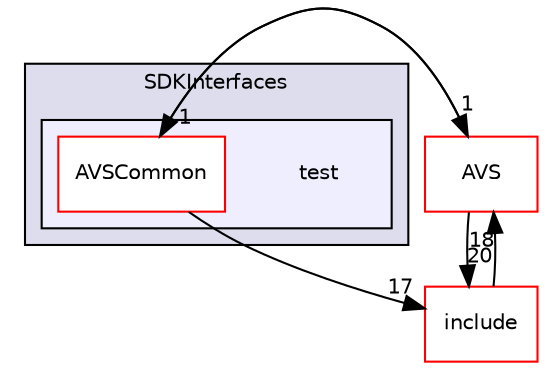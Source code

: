digraph "/workplace/avs-device-sdk/AVSCommon/SDKInterfaces/test" {
  compound=true
  node [ fontsize="10", fontname="Helvetica"];
  edge [ labelfontsize="10", labelfontname="Helvetica"];
  subgraph clusterdir_97afc8111b754cf401b73024f872f45d {
    graph [ bgcolor="#ddddee", pencolor="black", label="SDKInterfaces" fontname="Helvetica", fontsize="10", URL="dir_97afc8111b754cf401b73024f872f45d.html"]
  subgraph clusterdir_1ddd86bfa39359b35ed671234e3560e0 {
    graph [ bgcolor="#eeeeff", pencolor="black", label="" URL="dir_1ddd86bfa39359b35ed671234e3560e0.html"];
    dir_1ddd86bfa39359b35ed671234e3560e0 [shape=plaintext label="test"];
    dir_779cd95c25bfd22c62255d2dc75909ee [shape=box label="AVSCommon" color="red" fillcolor="white" style="filled" URL="dir_779cd95c25bfd22c62255d2dc75909ee.html"];
  }
  }
  dir_80711c2a226d5fced33fce22558d3784 [shape=box label="AVS" fillcolor="white" style="filled" color="red" URL="dir_80711c2a226d5fced33fce22558d3784.html"];
  dir_17341252d14ec499eb3e1f7903ffcdf5 [shape=box label="include" fillcolor="white" style="filled" color="red" URL="dir_17341252d14ec499eb3e1f7903ffcdf5.html"];
  dir_779cd95c25bfd22c62255d2dc75909ee->dir_80711c2a226d5fced33fce22558d3784 [headlabel="1", labeldistance=1.5 headhref="dir_000022_000010.html"];
  dir_779cd95c25bfd22c62255d2dc75909ee->dir_17341252d14ec499eb3e1f7903ffcdf5 [headlabel="17", labeldistance=1.5 headhref="dir_000022_000064.html"];
  dir_80711c2a226d5fced33fce22558d3784->dir_779cd95c25bfd22c62255d2dc75909ee [headlabel="1", labeldistance=1.5 headhref="dir_000010_000022.html"];
  dir_80711c2a226d5fced33fce22558d3784->dir_17341252d14ec499eb3e1f7903ffcdf5 [headlabel="20", labeldistance=1.5 headhref="dir_000010_000064.html"];
  dir_17341252d14ec499eb3e1f7903ffcdf5->dir_80711c2a226d5fced33fce22558d3784 [headlabel="18", labeldistance=1.5 headhref="dir_000064_000010.html"];
}
